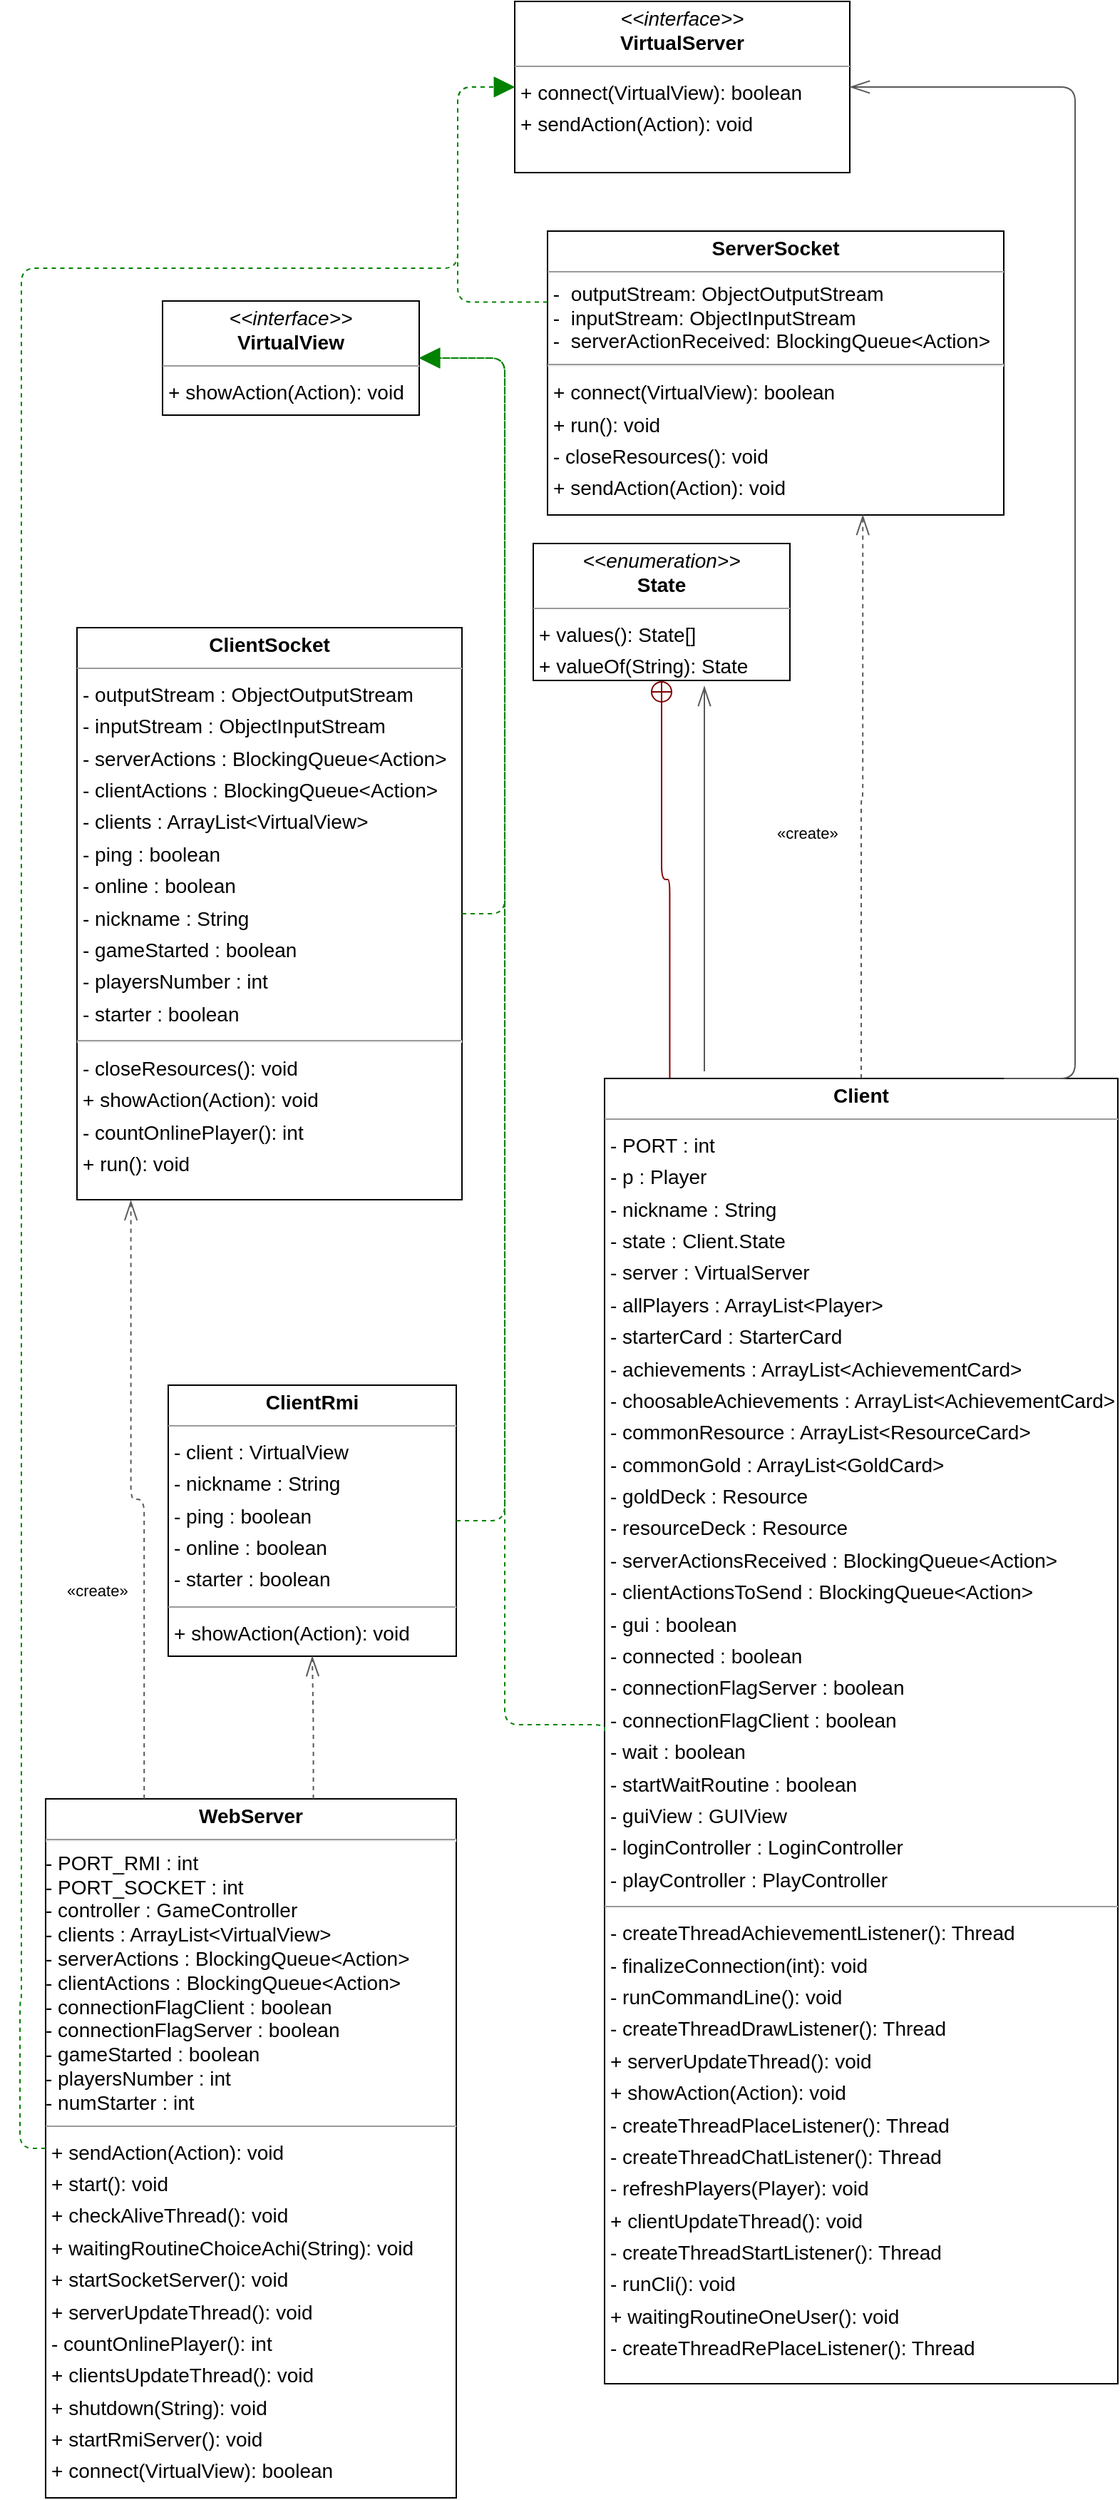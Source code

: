 <mxfile version="23.1.5" type="device">
  <diagram id="1Ksah0OnIG0X2cazaEmD" name="Page-1">
    <mxGraphModel dx="2074" dy="1356" grid="1" gridSize="10" guides="1" tooltips="1" connect="1" arrows="1" fold="1" page="0" pageScale="1" pageWidth="850" pageHeight="1100" background="none" math="0" shadow="0">
      <root>
        <mxCell id="0" />
        <mxCell id="1" parent="0" />
        <mxCell id="node3" value="&lt;p style=&quot;margin:0px;margin-top:4px;text-align:center;&quot;&gt;&lt;b&gt;Client&lt;/b&gt;&lt;/p&gt;&lt;hr size=&quot;1&quot;&gt;&lt;p style=&quot;margin: 0px 0px 0px 4px; line-height: 1.6;&quot;&gt;&lt;span class=&quot;hljs-deletion&quot;&gt;- PORT : int&lt;/span&gt;&amp;nbsp;&lt;/p&gt;&lt;p style=&quot;margin: 0px 0px 0px 4px; line-height: 1.6;&quot;&gt;&lt;span class=&quot;hljs-deletion&quot;&gt;- p : Player&lt;/span&gt;&amp;nbsp;&lt;/p&gt;&lt;p style=&quot;margin: 0px 0px 0px 4px; line-height: 1.6;&quot;&gt;&lt;span class=&quot;hljs-deletion&quot;&gt;- nickname : String&lt;/span&gt;&amp;nbsp;&lt;/p&gt;&lt;p style=&quot;margin: 0px 0px 0px 4px; line-height: 1.6;&quot;&gt;&lt;span class=&quot;hljs-deletion&quot;&gt;- state : Client.State&lt;/span&gt;&amp;nbsp;&lt;/p&gt;&lt;p style=&quot;margin: 0px 0px 0px 4px; line-height: 1.6;&quot;&gt;&lt;span class=&quot;hljs-deletion&quot;&gt;- server : VirtualServer&lt;/span&gt;&amp;nbsp;&lt;/p&gt;&lt;p style=&quot;margin: 0px 0px 0px 4px; line-height: 1.6;&quot;&gt;&lt;span class=&quot;hljs-deletion&quot;&gt;- allPlayers : ArrayList&amp;lt;Player&amp;gt;&lt;/span&gt;&amp;nbsp;&lt;/p&gt;&lt;p style=&quot;margin: 0px 0px 0px 4px; line-height: 1.6;&quot;&gt;&lt;span class=&quot;hljs-deletion&quot;&gt;- starterCard : StarterCard&lt;/span&gt;&amp;nbsp;&lt;/p&gt;&lt;p style=&quot;margin: 0px 0px 0px 4px; line-height: 1.6;&quot;&gt;&lt;span class=&quot;hljs-deletion&quot;&gt;- achievements : ArrayList&amp;lt;AchievementCard&amp;gt;&lt;/span&gt;&amp;nbsp;&lt;/p&gt;&lt;p style=&quot;margin: 0px 0px 0px 4px; line-height: 1.6;&quot;&gt;&lt;span class=&quot;hljs-deletion&quot;&gt;- choosableAchievements : ArrayList&amp;lt;AchievementCard&amp;gt;&lt;/span&gt;&amp;nbsp;&lt;/p&gt;&lt;p style=&quot;margin: 0px 0px 0px 4px; line-height: 1.6;&quot;&gt;&lt;span class=&quot;hljs-deletion&quot;&gt;- commonResource : ArrayList&amp;lt;ResourceCard&amp;gt;&lt;/span&gt;&amp;nbsp;&lt;/p&gt;&lt;p style=&quot;margin: 0px 0px 0px 4px; line-height: 1.6;&quot;&gt;&lt;span class=&quot;hljs-deletion&quot;&gt;- commonGold : ArrayList&amp;lt;GoldCard&amp;gt;&lt;/span&gt;&amp;nbsp;&lt;/p&gt;&lt;p style=&quot;margin: 0px 0px 0px 4px; line-height: 1.6;&quot;&gt;&lt;span class=&quot;hljs-deletion&quot;&gt;- goldDeck : Resource&lt;/span&gt;&amp;nbsp;&lt;/p&gt;&lt;p style=&quot;margin: 0px 0px 0px 4px; line-height: 1.6;&quot;&gt;&lt;span class=&quot;hljs-deletion&quot;&gt;- resourceDeck : Resource&lt;/span&gt;&amp;nbsp;&lt;/p&gt;&lt;p style=&quot;margin: 0px 0px 0px 4px; line-height: 1.6;&quot;&gt;&lt;span class=&quot;hljs-deletion&quot;&gt;- serverActionsReceived : BlockingQueue&amp;lt;Action&amp;gt;&lt;/span&gt;&amp;nbsp;&lt;/p&gt;&lt;p style=&quot;margin: 0px 0px 0px 4px; line-height: 1.6;&quot;&gt;&lt;span class=&quot;hljs-deletion&quot;&gt;- clientActionsToSend : BlockingQueue&amp;lt;Action&amp;gt;&lt;/span&gt;&amp;nbsp;&lt;/p&gt;&lt;p style=&quot;margin: 0px 0px 0px 4px; line-height: 1.6;&quot;&gt;&lt;span class=&quot;hljs-deletion&quot;&gt;- gui : boolean&lt;/span&gt;&amp;nbsp;&lt;/p&gt;&lt;p style=&quot;margin: 0px 0px 0px 4px; line-height: 1.6;&quot;&gt;&lt;span class=&quot;hljs-deletion&quot;&gt;- connected : boolean&lt;/span&gt;&amp;nbsp;&lt;/p&gt;&lt;p style=&quot;margin: 0px 0px 0px 4px; line-height: 1.6;&quot;&gt;&lt;span class=&quot;hljs-deletion&quot;&gt;- connectionFlagServer : boolean&lt;/span&gt;&amp;nbsp;&lt;/p&gt;&lt;p style=&quot;margin: 0px 0px 0px 4px; line-height: 1.6;&quot;&gt;&lt;span class=&quot;hljs-deletion&quot;&gt;- connectionFlagClient : boolean&lt;/span&gt;&amp;nbsp;&lt;/p&gt;&lt;p style=&quot;margin: 0px 0px 0px 4px; line-height: 1.6;&quot;&gt;&lt;span class=&quot;hljs-deletion&quot;&gt;- wait : boolean&lt;/span&gt;&amp;nbsp;&lt;/p&gt;&lt;p style=&quot;margin: 0px 0px 0px 4px; line-height: 1.6;&quot;&gt;&lt;span class=&quot;hljs-deletion&quot;&gt;- startWaitRoutine : boolean&lt;/span&gt;&amp;nbsp;&lt;/p&gt;&lt;p style=&quot;margin: 0px 0px 0px 4px; line-height: 1.6;&quot;&gt;&lt;span class=&quot;hljs-deletion&quot;&gt;- guiView : GUIView&lt;/span&gt;&amp;nbsp;&lt;/p&gt;&lt;p style=&quot;margin: 0px 0px 0px 4px; line-height: 1.6;&quot;&gt;&lt;span class=&quot;hljs-deletion&quot;&gt;- loginController : LoginController&lt;/span&gt;&amp;nbsp;&lt;/p&gt;&lt;p style=&quot;margin: 0px 0px 0px 4px; line-height: 1.6;&quot;&gt;&lt;span class=&quot;hljs-deletion&quot;&gt;- playController : PlayController&lt;/span&gt;&lt;/p&gt;&lt;hr size=&quot;1&quot;&gt;&lt;p style=&quot;margin:0 0 0 4px;line-height:1.6;&quot;&gt;- createThreadAchievementListener(): Thread&lt;br&gt;- finalizeConnection(int): void&lt;br&gt;- runCommandLine(): void&lt;br&gt;- createThreadDrawListener(): Thread&lt;br&gt;+ serverUpdateThread(): void&lt;br&gt;+ showAction(Action): void&lt;br&gt;- createThreadPlaceListener(): Thread&lt;br&gt;- createThreadChatListener(): Thread&lt;br&gt;- refreshPlayers(Player): void&lt;br&gt;+ clientUpdateThread(): void&lt;br&gt;- createThreadStartListener(): Thread&lt;br&gt;- runCli(): void&lt;br&gt;+ waitingRoutineOneUser(): void&lt;br&gt;- createThreadRePlaceListener(): Thread&lt;/p&gt;" style="verticalAlign=top;align=left;overflow=fill;fontSize=14;fontFamily=Helvetica;html=1;rounded=0;shadow=0;comic=0;labelBackgroundColor=none;strokeWidth=1;" parent="1" vertex="1">
          <mxGeometry x="230" y="495" width="360" height="915" as="geometry" />
        </mxCell>
        <mxCell id="node6" value="&lt;p style=&quot;margin:0px;margin-top:4px;text-align:center;&quot;&gt;&lt;b&gt;ClientRmi&lt;/b&gt;&lt;/p&gt;&lt;hr size=&quot;1&quot;&gt;&lt;p style=&quot;margin:0 0 0 4px;line-height:1.6;&quot;&gt;&lt;span class=&quot;hljs-deletion&quot;&gt;- client : VirtualView&lt;/span&gt;&amp;nbsp;&lt;/p&gt;&lt;p style=&quot;margin:0 0 0 4px;line-height:1.6;&quot;&gt;&lt;span class=&quot;hljs-deletion&quot;&gt;- nickname : String&lt;/span&gt;&amp;nbsp;&lt;/p&gt;&lt;p style=&quot;margin:0 0 0 4px;line-height:1.6;&quot;&gt;&lt;span class=&quot;hljs-deletion&quot;&gt;- ping : boolean&lt;/span&gt;&amp;nbsp;&lt;/p&gt;&lt;p style=&quot;margin:0 0 0 4px;line-height:1.6;&quot;&gt;&lt;span class=&quot;hljs-deletion&quot;&gt;- online : boolean&lt;/span&gt;&amp;nbsp;&lt;/p&gt;&lt;p style=&quot;margin:0 0 0 4px;line-height:1.6;&quot;&gt;&lt;span class=&quot;hljs-deletion&quot;&gt;- starter : boolean&lt;/span&gt;&lt;br&gt;&lt;/p&gt;&lt;hr size=&quot;1&quot;&gt;&lt;p style=&quot;margin:0 0 0 4px;line-height:1.6;&quot;&gt;+ showAction(Action): void&lt;/p&gt;&lt;p style=&quot;margin:0 0 0 4px;line-height:1.6;&quot;&gt;&lt;br&gt;&lt;/p&gt;" style="verticalAlign=top;align=left;overflow=fill;fontSize=14;fontFamily=Helvetica;html=1;rounded=0;shadow=0;comic=0;labelBackgroundColor=none;strokeWidth=1;" parent="1" vertex="1">
          <mxGeometry x="-76" y="710" width="202" height="190" as="geometry" />
        </mxCell>
        <mxCell id="node4" value="&lt;p style=&quot;margin:0px;margin-top:4px;text-align:center;&quot;&gt;&lt;b&gt;ClientSocket&lt;/b&gt;&lt;/p&gt;&lt;hr size=&quot;1&quot;&gt;&lt;p style=&quot;margin:0 0 0 4px;line-height:1.6;&quot;&gt;&lt;/p&gt;&lt;p style=&quot;margin:0 0 0 4px;line-height:1.6;&quot;&gt;&lt;span style=&quot;background-color: initial;&quot; class=&quot;hljs-deletion&quot;&gt;- outputStream : ObjectOutputStream&lt;/span&gt;&lt;span style=&quot;background-color: initial;&quot;&gt;&amp;nbsp;&lt;/span&gt;&lt;/p&gt;&lt;p style=&quot;margin:0 0 0 4px;line-height:1.6;&quot;&gt;&lt;span style=&quot;background-color: initial;&quot; class=&quot;hljs-deletion&quot;&gt;- inputStream : ObjectInputStream&lt;/span&gt;&lt;span style=&quot;background-color: initial;&quot;&gt;&amp;nbsp;&lt;/span&gt;&lt;/p&gt;&lt;p style=&quot;margin:0 0 0 4px;line-height:1.6;&quot;&gt;&lt;span style=&quot;background-color: initial;&quot; class=&quot;hljs-deletion&quot;&gt;- serverActions : BlockingQueue&amp;lt;Action&amp;gt;&lt;/span&gt;&lt;span style=&quot;background-color: initial;&quot;&gt;&amp;nbsp;&lt;/span&gt;&lt;/p&gt;&lt;p style=&quot;margin:0 0 0 4px;line-height:1.6;&quot;&gt;&lt;span style=&quot;background-color: initial;&quot; class=&quot;hljs-deletion&quot;&gt;- clientActions : BlockingQueue&amp;lt;Action&amp;gt;&lt;/span&gt;&lt;span style=&quot;background-color: initial;&quot;&gt;&amp;nbsp;&lt;/span&gt;&lt;/p&gt;&lt;p style=&quot;margin:0 0 0 4px;line-height:1.6;&quot;&gt;&lt;span style=&quot;background-color: initial;&quot; class=&quot;hljs-deletion&quot;&gt;- clients : ArrayList&amp;lt;VirtualView&amp;gt;&lt;/span&gt;&lt;span style=&quot;background-color: initial;&quot;&gt;&amp;nbsp;&lt;/span&gt;&lt;/p&gt;&lt;p style=&quot;margin:0 0 0 4px;line-height:1.6;&quot;&gt;&lt;span style=&quot;background-color: initial;&quot; class=&quot;hljs-deletion&quot;&gt;- ping : boolean&lt;/span&gt;&lt;span style=&quot;background-color: initial;&quot;&gt;&amp;nbsp;&lt;/span&gt;&lt;/p&gt;&lt;p style=&quot;margin:0 0 0 4px;line-height:1.6;&quot;&gt;&lt;span style=&quot;background-color: initial;&quot; class=&quot;hljs-deletion&quot;&gt;- online : boolean&lt;/span&gt;&lt;span style=&quot;background-color: initial;&quot;&gt;&amp;nbsp;&lt;/span&gt;&lt;/p&gt;&lt;p style=&quot;margin:0 0 0 4px;line-height:1.6;&quot;&gt;&lt;span style=&quot;background-color: initial;&quot; class=&quot;hljs-deletion&quot;&gt;- nickname : String&lt;/span&gt;&lt;span style=&quot;background-color: initial;&quot;&gt;&amp;nbsp;&lt;/span&gt;&lt;/p&gt;&lt;p style=&quot;margin:0 0 0 4px;line-height:1.6;&quot;&gt;&lt;span style=&quot;background-color: initial;&quot; class=&quot;hljs-deletion&quot;&gt;- gameStarted : boolean&lt;/span&gt;&lt;span style=&quot;background-color: initial;&quot;&gt;&amp;nbsp;&lt;/span&gt;&lt;/p&gt;&lt;p style=&quot;margin:0 0 0 4px;line-height:1.6;&quot;&gt;&lt;span style=&quot;background-color: initial;&quot; class=&quot;hljs-deletion&quot;&gt;- playersNumber : int&lt;/span&gt;&lt;span style=&quot;background-color: initial;&quot;&gt;&amp;nbsp;&lt;/span&gt;&lt;/p&gt;&lt;p style=&quot;margin:0 0 0 4px;line-height:1.6;&quot;&gt;&lt;span style=&quot;background-color: initial;&quot; class=&quot;hljs-deletion&quot;&gt;- starter : boolean&lt;/span&gt;&lt;/p&gt;&lt;hr&gt;&lt;p style=&quot;margin:0 0 0 4px;line-height:1.6;&quot;&gt;- closeResources(): void&lt;br&gt;+ showAction(Action): void&lt;br&gt;- countOnlinePlayer(): int&lt;br&gt;+ run(): void&lt;/p&gt;&lt;p style=&quot;margin:0 0 0 4px;line-height:1.6;&quot;&gt;&lt;br&gt;&lt;/p&gt;" style="verticalAlign=top;align=left;overflow=fill;fontSize=14;fontFamily=Helvetica;html=1;rounded=0;shadow=0;comic=0;labelBackgroundColor=none;strokeWidth=1;" parent="1" vertex="1">
          <mxGeometry x="-140" y="179" width="270" height="401" as="geometry" />
        </mxCell>
        <mxCell id="node2" value="&lt;p style=&quot;margin:0px;margin-top:4px;text-align:center;&quot;&gt;&lt;b&gt;ServerSocket&lt;/b&gt;&lt;/p&gt;&lt;hr size=&quot;1&quot;&gt;&amp;nbsp;-&amp;nbsp;&lt;span style=&quot;background-color: initial;&quot;&gt;&amp;nbsp;outputStream:&amp;nbsp;&lt;/span&gt;ObjectOutputStream&lt;div&gt;&amp;nbsp;-&amp;nbsp; inputStream: ObjectInputStream&lt;/div&gt;&lt;div&gt;&amp;nbsp;-&amp;nbsp; serverActionReceived: BlockingQueue&amp;lt;Action&amp;gt;&amp;nbsp;&lt;br&gt;&lt;div&gt;&lt;hr&gt;&lt;p style=&quot;margin:0 0 0 4px;line-height:1.6;&quot;&gt;+ connect(VirtualView): boolean&lt;br&gt;+ run(): void&lt;br&gt;- closeResources(): void&lt;br&gt;+ sendAction(Action): void&lt;/p&gt;&lt;/div&gt;&lt;/div&gt;" style="verticalAlign=top;align=left;overflow=fill;fontSize=14;fontFamily=Helvetica;html=1;rounded=0;shadow=0;comic=0;labelBackgroundColor=none;strokeWidth=1;" parent="1" vertex="1">
          <mxGeometry x="190" y="-99" width="320" height="199" as="geometry" />
        </mxCell>
        <mxCell id="node7" value="&lt;p style=&quot;margin:0px;margin-top:4px;text-align:center;&quot;&gt;&lt;i&gt;&amp;lt;&amp;lt;enumeration&amp;gt;&amp;gt;&lt;/i&gt;&lt;br/&gt;&lt;b&gt;State&lt;/b&gt;&lt;/p&gt;&lt;hr size=&quot;1&quot;/&gt;&lt;p style=&quot;margin:0 0 0 4px;line-height:1.6;&quot;&gt;+ values(): State[]&lt;br/&gt;+ valueOf(String): State&lt;/p&gt;" style="verticalAlign=top;align=left;overflow=fill;fontSize=14;fontFamily=Helvetica;html=1;rounded=0;shadow=0;comic=0;labelBackgroundColor=none;strokeWidth=1;" parent="1" vertex="1">
          <mxGeometry x="180" y="120" width="180" height="96" as="geometry" />
        </mxCell>
        <mxCell id="node1" value="&lt;p style=&quot;margin:0px;margin-top:4px;text-align:center;&quot;&gt;&lt;i&gt;&amp;lt;&amp;lt;interface&amp;gt;&amp;gt;&lt;/i&gt;&lt;br/&gt;&lt;b&gt;VirtualServer&lt;/b&gt;&lt;/p&gt;&lt;hr size=&quot;1&quot;/&gt;&lt;p style=&quot;margin:0 0 0 4px;line-height:1.6;&quot;&gt;+ connect(VirtualView): boolean&lt;br/&gt;+ sendAction(Action): void&lt;/p&gt;" style="verticalAlign=top;align=left;overflow=fill;fontSize=14;fontFamily=Helvetica;html=1;rounded=0;shadow=0;comic=0;labelBackgroundColor=none;strokeWidth=1;" parent="1" vertex="1">
          <mxGeometry x="167" y="-260" width="235" height="120" as="geometry" />
        </mxCell>
        <mxCell id="node5" value="&lt;p style=&quot;margin:0px;margin-top:4px;text-align:center;&quot;&gt;&lt;i&gt;&amp;lt;&amp;lt;interface&amp;gt;&amp;gt;&lt;/i&gt;&lt;br&gt;&lt;b&gt;VirtualView&lt;/b&gt;&lt;/p&gt;&lt;hr size=&quot;1&quot;&gt;&lt;p style=&quot;margin:0 0 0 4px;line-height:1.6;&quot;&gt;+ showAction(Action): void&lt;/p&gt;&lt;p style=&quot;margin:0 0 0 4px;line-height:1.6;&quot;&gt;&lt;br&gt;&lt;/p&gt;" style="verticalAlign=top;align=left;overflow=fill;fontSize=14;fontFamily=Helvetica;html=1;rounded=0;shadow=0;comic=0;labelBackgroundColor=none;strokeWidth=1;" parent="1" vertex="1">
          <mxGeometry x="-80" y="-50" width="180" height="80" as="geometry" />
        </mxCell>
        <mxCell id="node0" value="&lt;p style=&quot;margin:0px;margin-top:4px;text-align:center;&quot;&gt;&lt;b&gt;WebServer&lt;/b&gt;&lt;/p&gt;&lt;hr&gt;&lt;span class=&quot;hljs-deletion&quot;&gt;- PORT_RMI : int&lt;/span&gt;&amp;nbsp;&lt;div&gt;&lt;span class=&quot;hljs-deletion&quot;&gt;- PORT_SOCKET : int&lt;/span&gt;&amp;nbsp;&lt;/div&gt;&lt;div&gt;&lt;span class=&quot;hljs-deletion&quot;&gt;- controller : GameController&lt;/span&gt;&amp;nbsp;&lt;/div&gt;&lt;div&gt;&lt;span class=&quot;hljs-deletion&quot;&gt;- clients : ArrayList&amp;lt;VirtualView&amp;gt;&lt;/span&gt;&amp;nbsp;&lt;/div&gt;&lt;div&gt;&lt;span class=&quot;hljs-deletion&quot;&gt;- serverActions : BlockingQueue&amp;lt;Action&amp;gt;&lt;/span&gt;&amp;nbsp;&lt;/div&gt;&lt;div&gt;&lt;span class=&quot;hljs-deletion&quot;&gt;- clientActions : BlockingQueue&amp;lt;Action&amp;gt;&lt;/span&gt;&amp;nbsp;&lt;/div&gt;&lt;div&gt;&lt;span class=&quot;hljs-deletion&quot;&gt;- connectionFlagClient : boolean&lt;/span&gt;&amp;nbsp;&lt;/div&gt;&lt;div&gt;&lt;span class=&quot;hljs-deletion&quot;&gt;- connectionFlagServer : boolean&lt;/span&gt;&amp;nbsp;&lt;/div&gt;&lt;div&gt;&lt;span class=&quot;hljs-deletion&quot;&gt;- gameStarted : boolean&lt;/span&gt;&amp;nbsp;&lt;/div&gt;&lt;div&gt;&lt;span class=&quot;hljs-deletion&quot;&gt;- playersNumber : int&lt;/span&gt;&amp;nbsp;&lt;/div&gt;&lt;div&gt;&lt;span class=&quot;hljs-deletion&quot;&gt;- numStarter : int&lt;/span&gt;&lt;hr size=&quot;1&quot;&gt;&lt;p style=&quot;margin:0 0 0 4px;line-height:1.6;&quot;&gt;+ sendAction(Action): void&lt;br&gt;+ start(): void&lt;br&gt;+ checkAliveThread(): void&lt;br&gt;+ waitingRoutineChoiceAchi(String): void&lt;br&gt;+ startSocketServer(): void&lt;br&gt;+ serverUpdateThread(): void&lt;br&gt;- countOnlinePlayer(): int&lt;br&gt;+ clientsUpdateThread(): void&lt;br&gt;+ shutdown(String): void&lt;br&gt;+ startRmiServer(): void&lt;br&gt;+ connect(VirtualView): boolean&lt;/p&gt;&lt;/div&gt;" style="verticalAlign=top;align=left;overflow=fill;fontSize=14;fontFamily=Helvetica;html=1;rounded=0;shadow=0;comic=0;labelBackgroundColor=none;strokeWidth=1;" parent="1" vertex="1">
          <mxGeometry x="-162" y="1000" width="288" height="490" as="geometry" />
        </mxCell>
        <mxCell id="edge9" value="" style="html=1;rounded=1;edgeStyle=orthogonalEdgeStyle;dashed=1;startArrow=none;endArrow=openThin;endSize=12;strokeColor=#595959;exitX=0.500;exitY=0.000;exitDx=0;exitDy=0;entryX=0.691;entryY=1.000;entryDx=0;entryDy=0;" parent="1" source="node3" target="node2" edge="1">
          <mxGeometry width="50" height="50" relative="1" as="geometry">
            <Array as="points" />
          </mxGeometry>
        </mxCell>
        <mxCell id="label56" value="«create»" style="edgeLabel;resizable=0;html=1;align=left;verticalAlign=top;strokeColor=default;" parent="edge9" vertex="1" connectable="0">
          <mxGeometry x="349" y="310" as="geometry" />
        </mxCell>
        <mxCell id="edge11" value="" style="html=1;rounded=1;edgeStyle=orthogonalEdgeStyle;dashed=0;startArrow=diamondThinstartSize=12;endArrow=openThin;endSize=12;strokeColor=#595959;" parent="1" edge="1">
          <mxGeometry width="50" height="50" relative="1" as="geometry">
            <Array as="points" />
            <mxPoint x="300" y="490" as="sourcePoint" />
            <mxPoint x="300" y="220" as="targetPoint" />
          </mxGeometry>
        </mxCell>
        <mxCell id="label66" value="" style="edgeLabel;resizable=0;html=1;align=left;verticalAlign=top;strokeColor=default;" parent="edge11" vertex="1" connectable="0">
          <mxGeometry x="260" y="177" as="geometry" />
        </mxCell>
        <mxCell id="edge12" value="" style="html=1;rounded=1;edgeStyle=orthogonalEdgeStyle;dashed=0;startArrow=diamondThinstartSize=12;endArrow=openThin;endSize=12;strokeColor=#595959;exitX=0.778;exitY=0.000;exitDx=0;exitDy=0;entryX=1.000;entryY=0.500;entryDx=0;entryDy=0;" parent="1" source="node3" target="node1" edge="1">
          <mxGeometry width="50" height="50" relative="1" as="geometry">
            <Array as="points">
              <mxPoint x="560" y="495" />
              <mxPoint x="560" y="-200" />
            </Array>
          </mxGeometry>
        </mxCell>
        <mxCell id="label72" value="" style="edgeLabel;resizable=0;html=1;align=left;verticalAlign=top;strokeColor=default;" parent="edge12" vertex="1" connectable="0">
          <mxGeometry x="394" y="-211" as="geometry" />
        </mxCell>
        <mxCell id="label77" value="" style="edgeLabel;resizable=0;html=1;align=left;verticalAlign=top;strokeColor=default;" parent="edge12" vertex="1" connectable="0">
          <mxGeometry x="394" y="-238" as="geometry" />
        </mxCell>
        <mxCell id="edge2" value="" style="html=1;rounded=1;edgeStyle=orthogonalEdgeStyle;dashed=1;startArrow=none;endArrow=block;endSize=12;strokeColor=#008200;exitX=0.000;exitY=0.500;exitDx=0;exitDy=0;entryX=1.000;entryY=0.500;entryDx=0;entryDy=0;" parent="1" source="node3" target="node5" edge="1">
          <mxGeometry width="50" height="50" relative="1" as="geometry">
            <Array as="points">
              <mxPoint x="160" y="948" />
              <mxPoint x="160" y="-10" />
            </Array>
          </mxGeometry>
        </mxCell>
        <mxCell id="edge3" value="" style="html=1;rounded=1;edgeStyle=orthogonalEdgeStyle;dashed=1;startArrow=none;endArrow=block;endSize=12;strokeColor=#008200;exitX=1.000;exitY=0.500;exitDx=0;exitDy=0;entryX=1.000;entryY=0.500;entryDx=0;entryDy=0;" parent="1" source="node6" target="node5" edge="1">
          <mxGeometry width="50" height="50" relative="1" as="geometry">
            <Array as="points">
              <mxPoint x="160" y="805" />
              <mxPoint x="160" y="-10" />
            </Array>
          </mxGeometry>
        </mxCell>
        <mxCell id="edge1" value="" style="html=1;rounded=1;edgeStyle=orthogonalEdgeStyle;dashed=1;startArrow=none;endArrow=block;endSize=12;strokeColor=#008200;exitX=1.000;exitY=0.500;exitDx=0;exitDy=0;entryX=1.000;entryY=0.500;entryDx=0;entryDy=0;" parent="1" source="node4" target="node5" edge="1">
          <mxGeometry width="50" height="50" relative="1" as="geometry">
            <Array as="points">
              <mxPoint x="160" y="380" />
              <mxPoint x="160" y="-10" />
            </Array>
          </mxGeometry>
        </mxCell>
        <mxCell id="edge0" value="" style="html=1;rounded=1;edgeStyle=orthogonalEdgeStyle;dashed=1;startArrow=none;endArrow=block;endSize=12;strokeColor=#008200;exitX=0;exitY=0.25;exitDx=0;exitDy=0;entryX=0.000;entryY=0.500;entryDx=0;entryDy=0;" parent="1" source="node2" target="node1" edge="1">
          <mxGeometry width="50" height="50" relative="1" as="geometry">
            <Array as="points">
              <mxPoint x="127" y="-49" />
              <mxPoint x="127" y="-200" />
            </Array>
          </mxGeometry>
        </mxCell>
        <mxCell id="edge4" value="" style="html=1;rounded=1;edgeStyle=orthogonalEdgeStyle;dashed=0;startArrow=circlePlus;startFill=0;endArrow=none;strokeColor=#820000;exitX=0.500;exitY=1.001;exitDx=0;exitDy=0;entryX=0.127;entryY=0.000;entryDx=0;entryDy=0;" parent="1" source="node7" target="node3" edge="1">
          <mxGeometry width="50" height="50" relative="1" as="geometry">
            <Array as="points" />
          </mxGeometry>
        </mxCell>
        <mxCell id="edge8" value="" style="html=1;rounded=1;edgeStyle=orthogonalEdgeStyle;dashed=1;startArrow=none;endArrow=openThin;endSize=12;strokeColor=#595959;exitX=0.652;exitY=0.000;exitDx=0;exitDy=0;entryX=0.500;entryY=1.000;entryDx=0;entryDy=0;" parent="1" source="node0" target="node6" edge="1">
          <mxGeometry width="50" height="50" relative="1" as="geometry">
            <Array as="points" />
          </mxGeometry>
        </mxCell>
        <mxCell id="edge13" value="" style="html=1;rounded=1;edgeStyle=orthogonalEdgeStyle;dashed=1;startArrow=none;endArrow=openThin;endSize=12;strokeColor=#595959;exitX=0.240;exitY=0.000;exitDx=0;exitDy=0;entryX=0.14;entryY=1.001;entryDx=0;entryDy=0;entryPerimeter=0;" parent="1" source="node0" target="node4" edge="1">
          <mxGeometry width="50" height="50" relative="1" as="geometry">
            <Array as="points" />
          </mxGeometry>
        </mxCell>
        <mxCell id="label80" value="«create»" style="edgeLabel;resizable=0;html=1;align=left;verticalAlign=top;strokeColor=default;" parent="edge13" vertex="1" connectable="0">
          <mxGeometry x="-149" y="841" as="geometry" />
        </mxCell>
        <mxCell id="edge5" value="" style="html=1;rounded=1;edgeStyle=orthogonalEdgeStyle;dashed=1;startArrow=none;endArrow=block;endSize=12;strokeColor=#008200;exitX=0.000;exitY=0.500;exitDx=0;exitDy=0;entryX=0.000;entryY=0.500;entryDx=0;entryDy=0;" parent="1" source="node0" target="node1" edge="1">
          <mxGeometry width="50" height="50" relative="1" as="geometry">
            <Array as="points">
              <mxPoint x="-180" y="1245" />
              <mxPoint x="-180" y="1142" />
              <mxPoint x="-179" y="1142" />
              <mxPoint x="-179" y="-73" />
              <mxPoint x="127" y="-73" />
              <mxPoint x="127" y="-200" />
            </Array>
          </mxGeometry>
        </mxCell>
      </root>
    </mxGraphModel>
  </diagram>
</mxfile>
